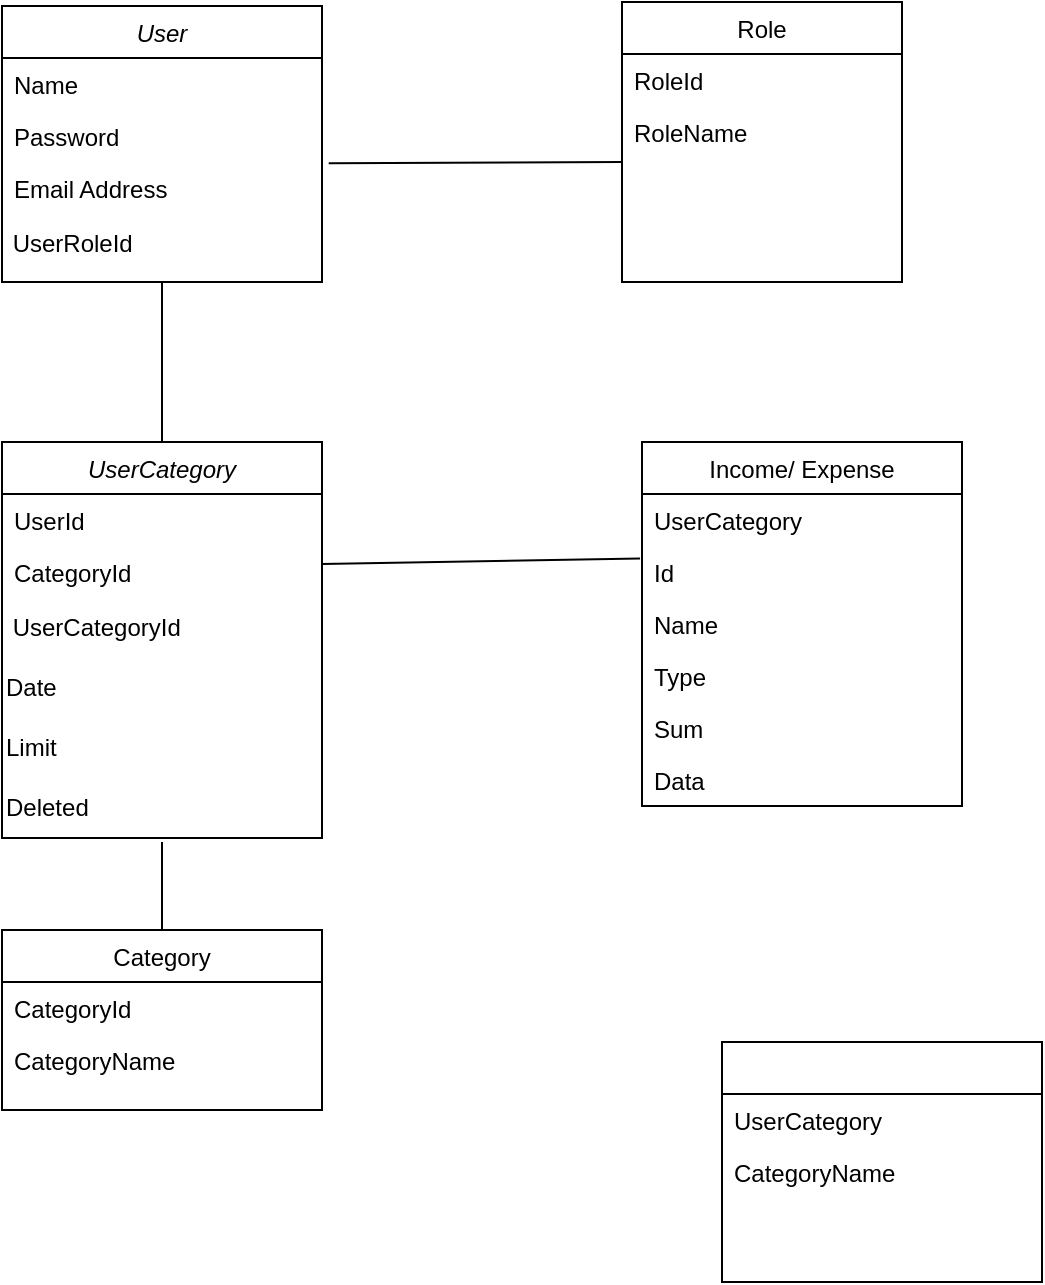 <mxfile version="21.0.6" type="device"><diagram id="C5RBs43oDa-KdzZeNtuy" name="Page-1"><mxGraphModel dx="1178" dy="702" grid="1" gridSize="10" guides="1" tooltips="1" connect="1" arrows="1" fold="1" page="1" pageScale="1" pageWidth="827" pageHeight="1169" math="0" shadow="0"><root><mxCell id="WIyWlLk6GJQsqaUBKTNV-0"/><mxCell id="WIyWlLk6GJQsqaUBKTNV-1" parent="WIyWlLk6GJQsqaUBKTNV-0"/><mxCell id="zkfFHV4jXpPFQw0GAbJ--0" value="User" style="swimlane;fontStyle=2;align=center;verticalAlign=top;childLayout=stackLayout;horizontal=1;startSize=26;horizontalStack=0;resizeParent=1;resizeLast=0;collapsible=1;marginBottom=0;rounded=0;shadow=0;strokeWidth=1;" parent="WIyWlLk6GJQsqaUBKTNV-1" vertex="1"><mxGeometry x="200" y="122" width="160" height="138" as="geometry"><mxRectangle x="230" y="140" width="160" height="26" as="alternateBounds"/></mxGeometry></mxCell><mxCell id="zkfFHV4jXpPFQw0GAbJ--1" value="Name" style="text;align=left;verticalAlign=top;spacingLeft=4;spacingRight=4;overflow=hidden;rotatable=0;points=[[0,0.5],[1,0.5]];portConstraint=eastwest;" parent="zkfFHV4jXpPFQw0GAbJ--0" vertex="1"><mxGeometry y="26" width="160" height="26" as="geometry"/></mxCell><mxCell id="zkfFHV4jXpPFQw0GAbJ--2" value="Password" style="text;align=left;verticalAlign=top;spacingLeft=4;spacingRight=4;overflow=hidden;rotatable=0;points=[[0,0.5],[1,0.5]];portConstraint=eastwest;rounded=0;shadow=0;html=0;" parent="zkfFHV4jXpPFQw0GAbJ--0" vertex="1"><mxGeometry y="52" width="160" height="26" as="geometry"/></mxCell><mxCell id="zkfFHV4jXpPFQw0GAbJ--3" value="Email Address" style="text;align=left;verticalAlign=top;spacingLeft=4;spacingRight=4;overflow=hidden;rotatable=0;points=[[0,0.5],[1,0.5]];portConstraint=eastwest;rounded=0;shadow=0;html=0;" parent="zkfFHV4jXpPFQw0GAbJ--0" vertex="1"><mxGeometry y="78" width="160" height="26" as="geometry"/></mxCell><mxCell id="bfaKE-qLNdkfbVsvO5BC-7" value="&amp;nbsp;UserRoleId" style="text;html=1;align=left;verticalAlign=middle;resizable=0;points=[];autosize=1;strokeColor=none;fillColor=none;" vertex="1" parent="zkfFHV4jXpPFQw0GAbJ--0"><mxGeometry y="104" width="160" height="30" as="geometry"/></mxCell><mxCell id="zkfFHV4jXpPFQw0GAbJ--6" value="Category" style="swimlane;fontStyle=0;align=center;verticalAlign=top;childLayout=stackLayout;horizontal=1;startSize=26;horizontalStack=0;resizeParent=1;resizeLast=0;collapsible=1;marginBottom=0;rounded=0;shadow=0;strokeWidth=1;" parent="WIyWlLk6GJQsqaUBKTNV-1" vertex="1"><mxGeometry x="200" y="584" width="160" height="90" as="geometry"><mxRectangle x="130" y="380" width="160" height="26" as="alternateBounds"/></mxGeometry></mxCell><mxCell id="zkfFHV4jXpPFQw0GAbJ--7" value="CategoryId" style="text;align=left;verticalAlign=top;spacingLeft=4;spacingRight=4;overflow=hidden;rotatable=0;points=[[0,0.5],[1,0.5]];portConstraint=eastwest;" parent="zkfFHV4jXpPFQw0GAbJ--6" vertex="1"><mxGeometry y="26" width="160" height="26" as="geometry"/></mxCell><mxCell id="bfaKE-qLNdkfbVsvO5BC-14" value="CategoryName" style="text;align=left;verticalAlign=top;spacingLeft=4;spacingRight=4;overflow=hidden;rotatable=0;points=[[0,0.5],[1,0.5]];portConstraint=eastwest;" vertex="1" parent="zkfFHV4jXpPFQw0GAbJ--6"><mxGeometry y="52" width="160" height="26" as="geometry"/></mxCell><mxCell id="zkfFHV4jXpPFQw0GAbJ--13" value="Income/ Expense" style="swimlane;fontStyle=0;align=center;verticalAlign=top;childLayout=stackLayout;horizontal=1;startSize=26;horizontalStack=0;resizeParent=1;resizeLast=0;collapsible=1;marginBottom=0;rounded=0;shadow=0;strokeWidth=1;" parent="WIyWlLk6GJQsqaUBKTNV-1" vertex="1"><mxGeometry x="520" y="340" width="160" height="182" as="geometry"><mxRectangle x="340" y="380" width="170" height="26" as="alternateBounds"/></mxGeometry></mxCell><mxCell id="zkfFHV4jXpPFQw0GAbJ--14" value="UserCategory" style="text;align=left;verticalAlign=top;spacingLeft=4;spacingRight=4;overflow=hidden;rotatable=0;points=[[0,0.5],[1,0.5]];portConstraint=eastwest;" parent="zkfFHV4jXpPFQw0GAbJ--13" vertex="1"><mxGeometry y="26" width="160" height="26" as="geometry"/></mxCell><mxCell id="bfaKE-qLNdkfbVsvO5BC-15" value="Id" style="text;align=left;verticalAlign=top;spacingLeft=4;spacingRight=4;overflow=hidden;rotatable=0;points=[[0,0.5],[1,0.5]];portConstraint=eastwest;" vertex="1" parent="zkfFHV4jXpPFQw0GAbJ--13"><mxGeometry y="52" width="160" height="26" as="geometry"/></mxCell><mxCell id="bfaKE-qLNdkfbVsvO5BC-16" value="Name&#10;" style="text;align=left;verticalAlign=top;spacingLeft=4;spacingRight=4;overflow=hidden;rotatable=0;points=[[0,0.5],[1,0.5]];portConstraint=eastwest;" vertex="1" parent="zkfFHV4jXpPFQw0GAbJ--13"><mxGeometry y="78" width="160" height="26" as="geometry"/></mxCell><mxCell id="bfaKE-qLNdkfbVsvO5BC-17" value="Type" style="text;align=left;verticalAlign=top;spacingLeft=4;spacingRight=4;overflow=hidden;rotatable=0;points=[[0,0.5],[1,0.5]];portConstraint=eastwest;" vertex="1" parent="zkfFHV4jXpPFQw0GAbJ--13"><mxGeometry y="104" width="160" height="26" as="geometry"/></mxCell><mxCell id="bfaKE-qLNdkfbVsvO5BC-18" value="Sum" style="text;align=left;verticalAlign=top;spacingLeft=4;spacingRight=4;overflow=hidden;rotatable=0;points=[[0,0.5],[1,0.5]];portConstraint=eastwest;" vertex="1" parent="zkfFHV4jXpPFQw0GAbJ--13"><mxGeometry y="130" width="160" height="26" as="geometry"/></mxCell><mxCell id="bfaKE-qLNdkfbVsvO5BC-21" value="Data" style="text;align=left;verticalAlign=top;spacingLeft=4;spacingRight=4;overflow=hidden;rotatable=0;points=[[0,0.5],[1,0.5]];portConstraint=eastwest;" vertex="1" parent="zkfFHV4jXpPFQw0GAbJ--13"><mxGeometry y="156" width="160" height="26" as="geometry"/></mxCell><mxCell id="bfaKE-qLNdkfbVsvO5BC-2" value="Role" style="swimlane;fontStyle=0;align=center;verticalAlign=top;childLayout=stackLayout;horizontal=1;startSize=26;horizontalStack=0;resizeParent=1;resizeLast=0;collapsible=1;marginBottom=0;rounded=0;shadow=0;strokeWidth=1;" vertex="1" parent="WIyWlLk6GJQsqaUBKTNV-1"><mxGeometry x="510" y="120" width="140" height="140" as="geometry"><mxRectangle x="550" y="140" width="160" height="26" as="alternateBounds"/></mxGeometry></mxCell><mxCell id="bfaKE-qLNdkfbVsvO5BC-11" value="RoleId" style="text;align=left;verticalAlign=top;spacingLeft=4;spacingRight=4;overflow=hidden;rotatable=0;points=[[0,0.5],[1,0.5]];portConstraint=eastwest;" vertex="1" parent="bfaKE-qLNdkfbVsvO5BC-2"><mxGeometry y="26" width="140" height="26" as="geometry"/></mxCell><mxCell id="bfaKE-qLNdkfbVsvO5BC-12" value="RoleName" style="text;align=left;verticalAlign=top;spacingLeft=4;spacingRight=4;overflow=hidden;rotatable=0;points=[[0,0.5],[1,0.5]];portConstraint=eastwest;" vertex="1" parent="bfaKE-qLNdkfbVsvO5BC-2"><mxGeometry y="52" width="140" height="26" as="geometry"/></mxCell><mxCell id="bfaKE-qLNdkfbVsvO5BC-6" value="" style="endArrow=none;html=1;rounded=0;exitX=1.021;exitY=0.022;exitDx=0;exitDy=0;exitPerimeter=0;" edge="1" parent="WIyWlLk6GJQsqaUBKTNV-1" source="zkfFHV4jXpPFQw0GAbJ--3"><mxGeometry width="50" height="50" relative="1" as="geometry"><mxPoint x="380" y="200" as="sourcePoint"/><mxPoint x="510" y="200" as="targetPoint"/></mxGeometry></mxCell><mxCell id="bfaKE-qLNdkfbVsvO5BC-23" value="UserCategory" style="swimlane;fontStyle=2;align=center;verticalAlign=top;childLayout=stackLayout;horizontal=1;startSize=26;horizontalStack=0;resizeParent=1;resizeLast=0;collapsible=1;marginBottom=0;rounded=0;shadow=0;strokeWidth=1;" vertex="1" parent="WIyWlLk6GJQsqaUBKTNV-1"><mxGeometry x="200" y="340" width="160" height="198" as="geometry"><mxRectangle x="230" y="140" width="160" height="26" as="alternateBounds"/></mxGeometry></mxCell><mxCell id="bfaKE-qLNdkfbVsvO5BC-25" value="UserId" style="text;align=left;verticalAlign=top;spacingLeft=4;spacingRight=4;overflow=hidden;rotatable=0;points=[[0,0.5],[1,0.5]];portConstraint=eastwest;rounded=0;shadow=0;html=0;" vertex="1" parent="bfaKE-qLNdkfbVsvO5BC-23"><mxGeometry y="26" width="160" height="26" as="geometry"/></mxCell><mxCell id="bfaKE-qLNdkfbVsvO5BC-26" value="CategoryId" style="text;align=left;verticalAlign=top;spacingLeft=4;spacingRight=4;overflow=hidden;rotatable=0;points=[[0,0.5],[1,0.5]];portConstraint=eastwest;rounded=0;shadow=0;html=0;" vertex="1" parent="bfaKE-qLNdkfbVsvO5BC-23"><mxGeometry y="52" width="160" height="26" as="geometry"/></mxCell><mxCell id="bfaKE-qLNdkfbVsvO5BC-27" value="&amp;nbsp;UserCategoryId" style="text;html=1;align=left;verticalAlign=middle;resizable=0;points=[];autosize=1;strokeColor=none;fillColor=none;" vertex="1" parent="bfaKE-qLNdkfbVsvO5BC-23"><mxGeometry y="78" width="160" height="30" as="geometry"/></mxCell><mxCell id="bfaKE-qLNdkfbVsvO5BC-35" value="Date" style="text;html=1;align=left;verticalAlign=middle;resizable=0;points=[];autosize=1;strokeColor=none;fillColor=none;" vertex="1" parent="bfaKE-qLNdkfbVsvO5BC-23"><mxGeometry y="108" width="160" height="30" as="geometry"/></mxCell><mxCell id="bfaKE-qLNdkfbVsvO5BC-36" value="Limit" style="text;html=1;align=left;verticalAlign=middle;resizable=0;points=[];autosize=1;strokeColor=none;fillColor=none;" vertex="1" parent="bfaKE-qLNdkfbVsvO5BC-23"><mxGeometry y="138" width="160" height="30" as="geometry"/></mxCell><mxCell id="bfaKE-qLNdkfbVsvO5BC-37" value="Deleted" style="text;html=1;align=left;verticalAlign=middle;resizable=0;points=[];autosize=1;strokeColor=none;fillColor=none;" vertex="1" parent="bfaKE-qLNdkfbVsvO5BC-23"><mxGeometry y="168" width="160" height="30" as="geometry"/></mxCell><mxCell id="bfaKE-qLNdkfbVsvO5BC-28" value="" style="endArrow=none;html=1;rounded=0;entryX=0.5;entryY=0;entryDx=0;entryDy=0;exitX=0.5;exitY=1;exitDx=0;exitDy=0;" edge="1" parent="WIyWlLk6GJQsqaUBKTNV-1" source="zkfFHV4jXpPFQw0GAbJ--0" target="bfaKE-qLNdkfbVsvO5BC-23"><mxGeometry width="50" height="50" relative="1" as="geometry"><mxPoint x="300" y="260" as="sourcePoint"/><mxPoint x="414" y="260" as="targetPoint"/></mxGeometry></mxCell><mxCell id="bfaKE-qLNdkfbVsvO5BC-30" value="" style="endArrow=none;html=1;rounded=0;entryX=0.5;entryY=0;entryDx=0;entryDy=0;" edge="1" parent="WIyWlLk6GJQsqaUBKTNV-1" target="zkfFHV4jXpPFQw0GAbJ--6"><mxGeometry width="50" height="50" relative="1" as="geometry"><mxPoint x="280" y="540" as="sourcePoint"/><mxPoint x="279.5" y="560" as="targetPoint"/></mxGeometry></mxCell><mxCell id="bfaKE-qLNdkfbVsvO5BC-31" value="" style="endArrow=none;html=1;rounded=0;exitX=1.021;exitY=0.022;exitDx=0;exitDy=0;exitPerimeter=0;entryX=-0.006;entryY=0.239;entryDx=0;entryDy=0;entryPerimeter=0;" edge="1" parent="WIyWlLk6GJQsqaUBKTNV-1" target="bfaKE-qLNdkfbVsvO5BC-15"><mxGeometry width="50" height="50" relative="1" as="geometry"><mxPoint x="360" y="401" as="sourcePoint"/><mxPoint x="507" y="400" as="targetPoint"/></mxGeometry></mxCell><mxCell id="bfaKE-qLNdkfbVsvO5BC-32" value="" style="swimlane;fontStyle=0;align=center;verticalAlign=top;childLayout=stackLayout;horizontal=1;startSize=26;horizontalStack=0;resizeParent=1;resizeLast=0;collapsible=1;marginBottom=0;rounded=0;shadow=0;strokeWidth=1;" vertex="1" parent="WIyWlLk6GJQsqaUBKTNV-1"><mxGeometry x="560" y="640" width="160" height="120" as="geometry"><mxRectangle x="130" y="380" width="160" height="26" as="alternateBounds"/></mxGeometry></mxCell><mxCell id="bfaKE-qLNdkfbVsvO5BC-33" value="UserCategory" style="text;align=left;verticalAlign=top;spacingLeft=4;spacingRight=4;overflow=hidden;rotatable=0;points=[[0,0.5],[1,0.5]];portConstraint=eastwest;" vertex="1" parent="bfaKE-qLNdkfbVsvO5BC-32"><mxGeometry y="26" width="160" height="26" as="geometry"/></mxCell><mxCell id="bfaKE-qLNdkfbVsvO5BC-34" value="CategoryName" style="text;align=left;verticalAlign=top;spacingLeft=4;spacingRight=4;overflow=hidden;rotatable=0;points=[[0,0.5],[1,0.5]];portConstraint=eastwest;" vertex="1" parent="bfaKE-qLNdkfbVsvO5BC-32"><mxGeometry y="52" width="160" height="26" as="geometry"/></mxCell></root></mxGraphModel></diagram></mxfile>
